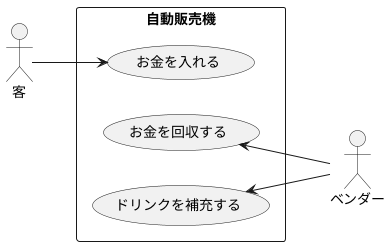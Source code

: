 @startuml 演習6-4-2_ユースケース図_自動販売機.pu
hide footbox
left to right direction
actor 客
actor ベンダー
rectangle 自動販売機{
    usecase お金を入れる
    usecase お金を回収する
    usecase ドリンクを補充する
}
客 --> お金を入れる 
お金を回収する <-- ベンダー
ドリンクを補充する <-- ベンダー
@enduml